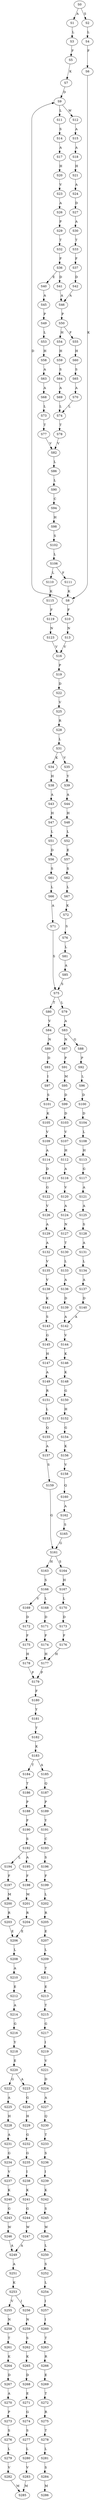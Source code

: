 strict digraph  {
	S0 -> S1 [ label = A ];
	S0 -> S2 [ label = S ];
	S1 -> S3 [ label = L ];
	S2 -> S4 [ label = L ];
	S3 -> S5 [ label = F ];
	S4 -> S6 [ label = F ];
	S5 -> S7 [ label = K ];
	S6 -> S8 [ label = K ];
	S7 -> S9 [ label = D ];
	S8 -> S10 [ label = F ];
	S8 -> S9 [ label = D ];
	S9 -> S11 [ label = L ];
	S9 -> S12 [ label = W ];
	S10 -> S13 [ label = N ];
	S11 -> S14 [ label = S ];
	S12 -> S15 [ label = A ];
	S13 -> S16 [ label = V ];
	S14 -> S17 [ label = A ];
	S15 -> S18 [ label = A ];
	S16 -> S19 [ label = P ];
	S17 -> S20 [ label = H ];
	S18 -> S21 [ label = H ];
	S19 -> S22 [ label = D ];
	S20 -> S23 [ label = V ];
	S21 -> S24 [ label = A ];
	S22 -> S25 [ label = V ];
	S23 -> S26 [ label = A ];
	S24 -> S27 [ label = D ];
	S25 -> S28 [ label = R ];
	S26 -> S29 [ label = P ];
	S27 -> S30 [ label = A ];
	S28 -> S31 [ label = L ];
	S29 -> S32 [ label = T ];
	S30 -> S33 [ label = T ];
	S31 -> S34 [ label = K ];
	S31 -> S35 [ label = V ];
	S32 -> S36 [ label = F ];
	S33 -> S37 [ label = F ];
	S34 -> S38 [ label = H ];
	S35 -> S39 [ label = Y ];
	S36 -> S40 [ label = E ];
	S36 -> S41 [ label = D ];
	S37 -> S42 [ label = D ];
	S38 -> S43 [ label = A ];
	S39 -> S44 [ label = A ];
	S40 -> S45 [ label = A ];
	S41 -> S46 [ label = A ];
	S42 -> S46 [ label = A ];
	S43 -> S47 [ label = H ];
	S44 -> S48 [ label = H ];
	S45 -> S49 [ label = P ];
	S46 -> S50 [ label = P ];
	S47 -> S51 [ label = L ];
	S48 -> S52 [ label = L ];
	S49 -> S53 [ label = L ];
	S50 -> S54 [ label = H ];
	S50 -> S55 [ label = F ];
	S51 -> S56 [ label = D ];
	S52 -> S57 [ label = E ];
	S53 -> S58 [ label = H ];
	S54 -> S59 [ label = H ];
	S55 -> S60 [ label = H ];
	S56 -> S61 [ label = S ];
	S57 -> S62 [ label = S ];
	S58 -> S63 [ label = A ];
	S59 -> S64 [ label = S ];
	S60 -> S65 [ label = S ];
	S61 -> S66 [ label = L ];
	S62 -> S67 [ label = L ];
	S63 -> S68 [ label = A ];
	S64 -> S69 [ label = A ];
	S65 -> S70 [ label = A ];
	S66 -> S71 [ label = A ];
	S67 -> S72 [ label = K ];
	S68 -> S73 [ label = L ];
	S69 -> S74 [ label = L ];
	S70 -> S74 [ label = L ];
	S71 -> S75 [ label = S ];
	S72 -> S76 [ label = S ];
	S73 -> S77 [ label = T ];
	S74 -> S78 [ label = T ];
	S75 -> S79 [ label = L ];
	S75 -> S80 [ label = T ];
	S76 -> S81 [ label = L ];
	S77 -> S82 [ label = V ];
	S78 -> S82 [ label = V ];
	S79 -> S83 [ label = A ];
	S80 -> S84 [ label = V ];
	S81 -> S85 [ label = A ];
	S82 -> S86 [ label = L ];
	S83 -> S87 [ label = N ];
	S83 -> S88 [ label = G ];
	S84 -> S89 [ label = N ];
	S85 -> S75 [ label = S ];
	S86 -> S90 [ label = L ];
	S87 -> S91 [ label = P ];
	S88 -> S92 [ label = P ];
	S89 -> S93 [ label = D ];
	S90 -> S94 [ label = C ];
	S91 -> S95 [ label = M ];
	S92 -> S96 [ label = L ];
	S93 -> S97 [ label = I ];
	S94 -> S98 [ label = H ];
	S95 -> S99 [ label = D ];
	S96 -> S100 [ label = D ];
	S97 -> S101 [ label = S ];
	S98 -> S102 [ label = S ];
	S99 -> S103 [ label = D ];
	S100 -> S104 [ label = D ];
	S101 -> S105 [ label = K ];
	S102 -> S106 [ label = L ];
	S103 -> S107 [ label = V ];
	S104 -> S108 [ label = L ];
	S105 -> S109 [ label = V ];
	S106 -> S110 [ label = L ];
	S106 -> S111 [ label = F ];
	S107 -> S112 [ label = H ];
	S108 -> S113 [ label = H ];
	S109 -> S114 [ label = A ];
	S110 -> S115 [ label = K ];
	S111 -> S8 [ label = K ];
	S112 -> S116 [ label = A ];
	S113 -> S117 [ label = G ];
	S114 -> S118 [ label = D ];
	S115 -> S119 [ label = F ];
	S116 -> S120 [ label = V ];
	S117 -> S121 [ label = A ];
	S118 -> S122 [ label = G ];
	S119 -> S123 [ label = N ];
	S120 -> S124 [ label = A ];
	S121 -> S125 [ label = A ];
	S122 -> S126 [ label = V ];
	S123 -> S16 [ label = V ];
	S124 -> S127 [ label = N ];
	S125 -> S128 [ label = S ];
	S126 -> S129 [ label = A ];
	S127 -> S130 [ label = T ];
	S128 -> S131 [ label = A ];
	S129 -> S132 [ label = A ];
	S130 -> S133 [ label = L ];
	S131 -> S134 [ label = L ];
	S132 -> S135 [ label = V ];
	S133 -> S136 [ label = A ];
	S134 -> S137 [ label = A ];
	S135 -> S138 [ label = V ];
	S136 -> S139 [ label = D ];
	S137 -> S140 [ label = D ];
	S138 -> S141 [ label = K ];
	S139 -> S142 [ label = A ];
	S140 -> S142 [ label = A ];
	S141 -> S143 [ label = S ];
	S142 -> S144 [ label = V ];
	S143 -> S145 [ label = G ];
	S144 -> S146 [ label = K ];
	S145 -> S147 [ label = H ];
	S146 -> S148 [ label = K ];
	S147 -> S149 [ label = A ];
	S148 -> S150 [ label = G ];
	S149 -> S151 [ label = R ];
	S150 -> S152 [ label = H ];
	S151 -> S153 [ label = L ];
	S152 -> S154 [ label = G ];
	S153 -> S155 [ label = Q ];
	S154 -> S156 [ label = K ];
	S155 -> S157 [ label = A ];
	S156 -> S158 [ label = V ];
	S157 -> S159 [ label = S ];
	S158 -> S160 [ label = Q ];
	S159 -> S161 [ label = G ];
	S160 -> S162 [ label = A ];
	S161 -> S163 [ label = H ];
	S161 -> S164 [ label = S ];
	S162 -> S165 [ label = S ];
	S163 -> S166 [ label = S ];
	S164 -> S167 [ label = H ];
	S165 -> S161 [ label = G ];
	S166 -> S168 [ label = L ];
	S166 -> S169 [ label = V ];
	S167 -> S170 [ label = L ];
	S168 -> S171 [ label = D ];
	S169 -> S172 [ label = D ];
	S170 -> S173 [ label = D ];
	S171 -> S174 [ label = F ];
	S172 -> S175 [ label = F ];
	S173 -> S176 [ label = F ];
	S174 -> S177 [ label = H ];
	S175 -> S178 [ label = H ];
	S176 -> S177 [ label = H ];
	S177 -> S179 [ label = P ];
	S178 -> S179 [ label = P ];
	S179 -> S180 [ label = F ];
	S180 -> S181 [ label = Y ];
	S181 -> S182 [ label = T ];
	S182 -> S183 [ label = K ];
	S183 -> S184 [ label = T ];
	S183 -> S185 [ label = A ];
	S184 -> S186 [ label = T ];
	S185 -> S187 [ label = Q ];
	S186 -> S188 [ label = P ];
	S187 -> S189 [ label = P ];
	S188 -> S190 [ label = F ];
	S189 -> S191 [ label = Y ];
	S190 -> S192 [ label = S ];
	S191 -> S193 [ label = C ];
	S192 -> S194 [ label = L ];
	S192 -> S195 [ label = A ];
	S193 -> S196 [ label = S ];
	S194 -> S197 [ label = F ];
	S195 -> S198 [ label = F ];
	S196 -> S199 [ label = F ];
	S197 -> S200 [ label = M ];
	S198 -> S201 [ label = M ];
	S199 -> S202 [ label = L ];
	S200 -> S203 [ label = R ];
	S201 -> S204 [ label = R ];
	S202 -> S205 [ label = R ];
	S203 -> S206 [ label = E ];
	S204 -> S206 [ label = E ];
	S205 -> S207 [ label = E ];
	S206 -> S208 [ label = L ];
	S207 -> S209 [ label = L ];
	S208 -> S210 [ label = A ];
	S209 -> S211 [ label = T ];
	S210 -> S212 [ label = E ];
	S211 -> S213 [ label = E ];
	S212 -> S214 [ label = A ];
	S213 -> S215 [ label = T ];
	S214 -> S216 [ label = G ];
	S215 -> S217 [ label = G ];
	S216 -> S218 [ label = Y ];
	S217 -> S219 [ label = I ];
	S218 -> S220 [ label = E ];
	S219 -> S221 [ label = V ];
	S220 -> S222 [ label = G ];
	S220 -> S223 [ label = A ];
	S221 -> S224 [ label = D ];
	S222 -> S225 [ label = A ];
	S223 -> S226 [ label = G ];
	S224 -> S227 [ label = A ];
	S225 -> S228 [ label = H ];
	S226 -> S229 [ label = H ];
	S227 -> S230 [ label = Q ];
	S228 -> S231 [ label = A ];
	S229 -> S232 [ label = G ];
	S230 -> S233 [ label = T ];
	S231 -> S234 [ label = G ];
	S232 -> S235 [ label = G ];
	S233 -> S236 [ label = S ];
	S234 -> S237 [ label = V ];
	S235 -> S238 [ label = I ];
	S236 -> S239 [ label = I ];
	S237 -> S240 [ label = K ];
	S238 -> S241 [ label = K ];
	S239 -> S242 [ label = K ];
	S240 -> S243 [ label = G ];
	S241 -> S244 [ label = G ];
	S242 -> S245 [ label = S ];
	S243 -> S246 [ label = W ];
	S244 -> S247 [ label = W ];
	S245 -> S248 [ label = W ];
	S246 -> S249 [ label = A ];
	S247 -> S249 [ label = A ];
	S248 -> S250 [ label = L ];
	S249 -> S251 [ label = A ];
	S250 -> S252 [ label = S ];
	S251 -> S253 [ label = K ];
	S252 -> S254 [ label = L ];
	S253 -> S255 [ label = V ];
	S253 -> S256 [ label = I ];
	S254 -> S257 [ label = I ];
	S255 -> S258 [ label = N ];
	S256 -> S259 [ label = N ];
	S257 -> S260 [ label = I ];
	S258 -> S261 [ label = T ];
	S259 -> S262 [ label = S ];
	S260 -> S263 [ label = T ];
	S261 -> S264 [ label = K ];
	S262 -> S265 [ label = K ];
	S263 -> S266 [ label = R ];
	S264 -> S267 [ label = D ];
	S265 -> S268 [ label = D ];
	S266 -> S269 [ label = E ];
	S267 -> S270 [ label = A ];
	S268 -> S271 [ label = E ];
	S269 -> S272 [ label = T ];
	S270 -> S273 [ label = P ];
	S271 -> S274 [ label = G ];
	S272 -> S275 [ label = R ];
	S273 -> S276 [ label = S ];
	S274 -> S277 [ label = S ];
	S275 -> S278 [ label = T ];
	S276 -> S279 [ label = L ];
	S277 -> S280 [ label = L ];
	S278 -> S281 [ label = L ];
	S279 -> S282 [ label = V ];
	S280 -> S283 [ label = V ];
	S281 -> S284 [ label = S ];
	S282 -> S285 [ label = M ];
	S283 -> S285 [ label = M ];
	S284 -> S286 [ label = M ];
}
